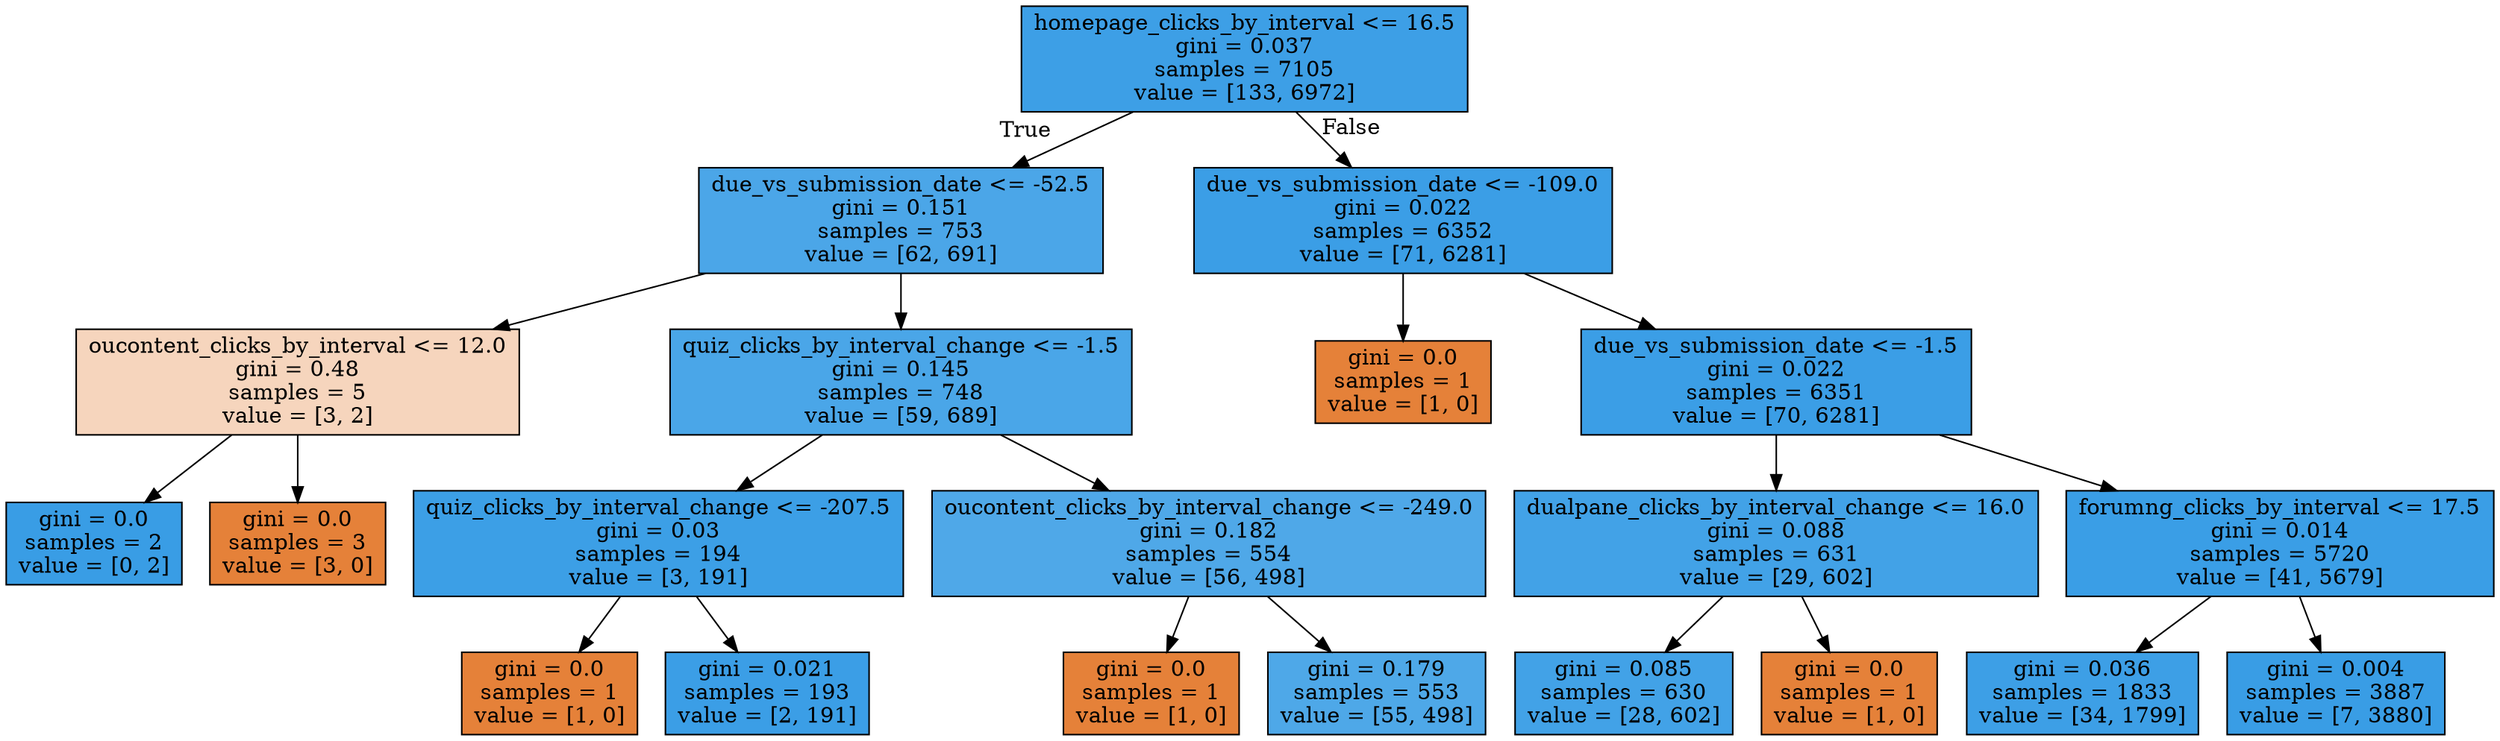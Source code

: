 digraph Tree {
node [shape=box, style="filled", color="black"] ;
0 [label="homepage_clicks_by_interval <= 16.5\ngini = 0.037\nsamples = 7105\nvalue = [133, 6972]", fillcolor="#399de5fa"] ;
1 [label="due_vs_submission_date <= -52.5\ngini = 0.151\nsamples = 753\nvalue = [62, 691]", fillcolor="#399de5e8"] ;
0 -> 1 [labeldistance=2.5, labelangle=45, headlabel="True"] ;
2 [label="oucontent_clicks_by_interval <= 12.0\ngini = 0.48\nsamples = 5\nvalue = [3, 2]", fillcolor="#e5813955"] ;
1 -> 2 ;
3 [label="gini = 0.0\nsamples = 2\nvalue = [0, 2]", fillcolor="#399de5ff"] ;
2 -> 3 ;
4 [label="gini = 0.0\nsamples = 3\nvalue = [3, 0]", fillcolor="#e58139ff"] ;
2 -> 4 ;
5 [label="quiz_clicks_by_interval_change <= -1.5\ngini = 0.145\nsamples = 748\nvalue = [59, 689]", fillcolor="#399de5e9"] ;
1 -> 5 ;
6 [label="quiz_clicks_by_interval_change <= -207.5\ngini = 0.03\nsamples = 194\nvalue = [3, 191]", fillcolor="#399de5fb"] ;
5 -> 6 ;
7 [label="gini = 0.0\nsamples = 1\nvalue = [1, 0]", fillcolor="#e58139ff"] ;
6 -> 7 ;
8 [label="gini = 0.021\nsamples = 193\nvalue = [2, 191]", fillcolor="#399de5fc"] ;
6 -> 8 ;
9 [label="oucontent_clicks_by_interval_change <= -249.0\ngini = 0.182\nsamples = 554\nvalue = [56, 498]", fillcolor="#399de5e2"] ;
5 -> 9 ;
10 [label="gini = 0.0\nsamples = 1\nvalue = [1, 0]", fillcolor="#e58139ff"] ;
9 -> 10 ;
11 [label="gini = 0.179\nsamples = 553\nvalue = [55, 498]", fillcolor="#399de5e3"] ;
9 -> 11 ;
12 [label="due_vs_submission_date <= -109.0\ngini = 0.022\nsamples = 6352\nvalue = [71, 6281]", fillcolor="#399de5fc"] ;
0 -> 12 [labeldistance=2.5, labelangle=-45, headlabel="False"] ;
13 [label="gini = 0.0\nsamples = 1\nvalue = [1, 0]", fillcolor="#e58139ff"] ;
12 -> 13 ;
14 [label="due_vs_submission_date <= -1.5\ngini = 0.022\nsamples = 6351\nvalue = [70, 6281]", fillcolor="#399de5fc"] ;
12 -> 14 ;
15 [label="dualpane_clicks_by_interval_change <= 16.0\ngini = 0.088\nsamples = 631\nvalue = [29, 602]", fillcolor="#399de5f3"] ;
14 -> 15 ;
16 [label="gini = 0.085\nsamples = 630\nvalue = [28, 602]", fillcolor="#399de5f3"] ;
15 -> 16 ;
17 [label="gini = 0.0\nsamples = 1\nvalue = [1, 0]", fillcolor="#e58139ff"] ;
15 -> 17 ;
18 [label="forumng_clicks_by_interval <= 17.5\ngini = 0.014\nsamples = 5720\nvalue = [41, 5679]", fillcolor="#399de5fd"] ;
14 -> 18 ;
19 [label="gini = 0.036\nsamples = 1833\nvalue = [34, 1799]", fillcolor="#399de5fa"] ;
18 -> 19 ;
20 [label="gini = 0.004\nsamples = 3887\nvalue = [7, 3880]", fillcolor="#399de5ff"] ;
18 -> 20 ;
}